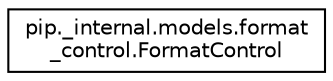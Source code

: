 digraph "Graphical Class Hierarchy"
{
 // LATEX_PDF_SIZE
  edge [fontname="Helvetica",fontsize="10",labelfontname="Helvetica",labelfontsize="10"];
  node [fontname="Helvetica",fontsize="10",shape=record];
  rankdir="LR";
  Node0 [label="pip._internal.models.format\l_control.FormatControl",height=0.2,width=0.4,color="black", fillcolor="white", style="filled",URL="$classpip_1_1__internal_1_1models_1_1format__control_1_1FormatControl.html",tooltip=" "];
}
